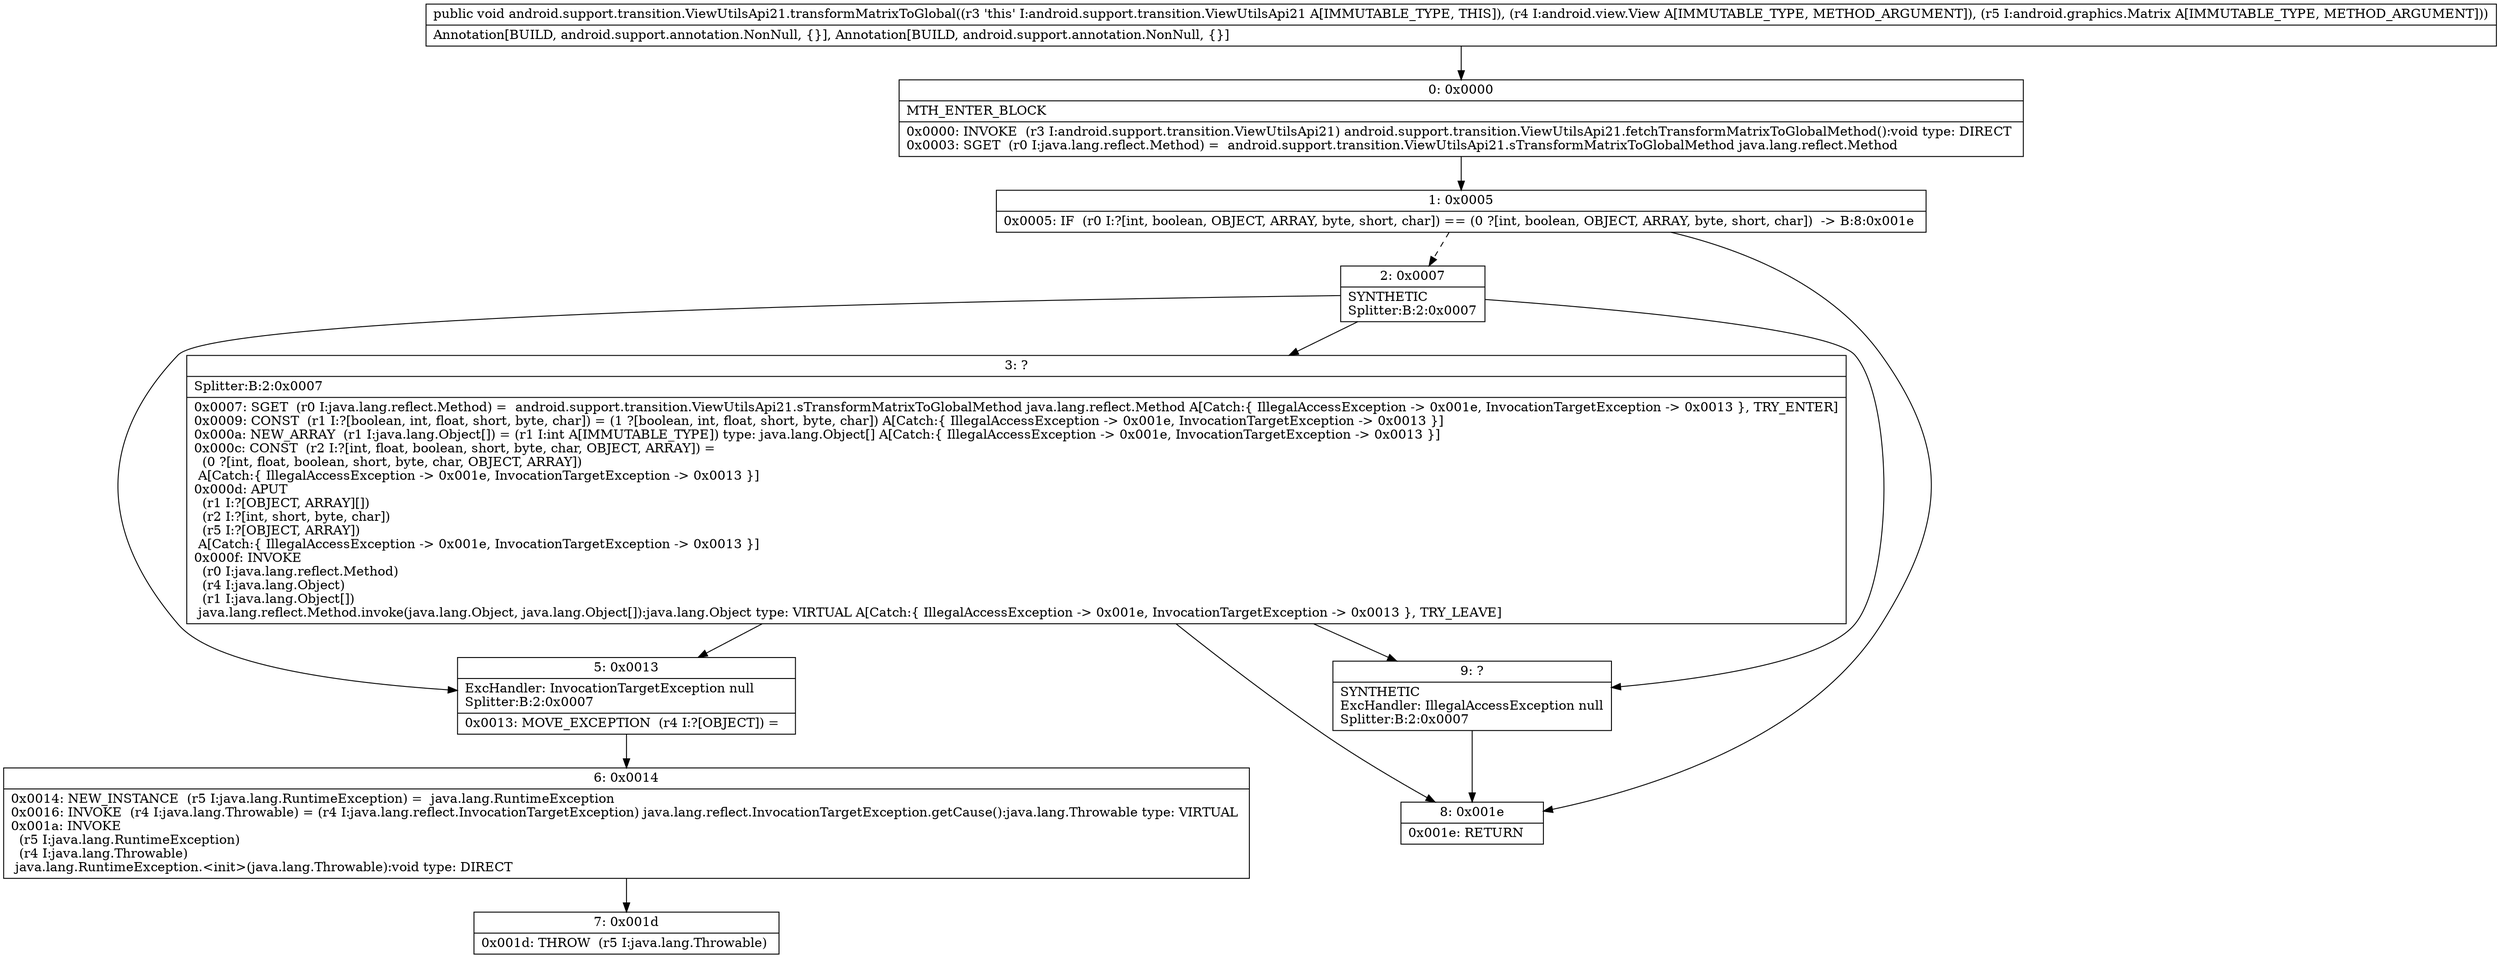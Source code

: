 digraph "CFG forandroid.support.transition.ViewUtilsApi21.transformMatrixToGlobal(Landroid\/view\/View;Landroid\/graphics\/Matrix;)V" {
Node_0 [shape=record,label="{0\:\ 0x0000|MTH_ENTER_BLOCK\l|0x0000: INVOKE  (r3 I:android.support.transition.ViewUtilsApi21) android.support.transition.ViewUtilsApi21.fetchTransformMatrixToGlobalMethod():void type: DIRECT \l0x0003: SGET  (r0 I:java.lang.reflect.Method) =  android.support.transition.ViewUtilsApi21.sTransformMatrixToGlobalMethod java.lang.reflect.Method \l}"];
Node_1 [shape=record,label="{1\:\ 0x0005|0x0005: IF  (r0 I:?[int, boolean, OBJECT, ARRAY, byte, short, char]) == (0 ?[int, boolean, OBJECT, ARRAY, byte, short, char])  \-\> B:8:0x001e \l}"];
Node_2 [shape=record,label="{2\:\ 0x0007|SYNTHETIC\lSplitter:B:2:0x0007\l}"];
Node_3 [shape=record,label="{3\:\ ?|Splitter:B:2:0x0007\l|0x0007: SGET  (r0 I:java.lang.reflect.Method) =  android.support.transition.ViewUtilsApi21.sTransformMatrixToGlobalMethod java.lang.reflect.Method A[Catch:\{ IllegalAccessException \-\> 0x001e, InvocationTargetException \-\> 0x0013 \}, TRY_ENTER]\l0x0009: CONST  (r1 I:?[boolean, int, float, short, byte, char]) = (1 ?[boolean, int, float, short, byte, char]) A[Catch:\{ IllegalAccessException \-\> 0x001e, InvocationTargetException \-\> 0x0013 \}]\l0x000a: NEW_ARRAY  (r1 I:java.lang.Object[]) = (r1 I:int A[IMMUTABLE_TYPE]) type: java.lang.Object[] A[Catch:\{ IllegalAccessException \-\> 0x001e, InvocationTargetException \-\> 0x0013 \}]\l0x000c: CONST  (r2 I:?[int, float, boolean, short, byte, char, OBJECT, ARRAY]) = \l  (0 ?[int, float, boolean, short, byte, char, OBJECT, ARRAY])\l A[Catch:\{ IllegalAccessException \-\> 0x001e, InvocationTargetException \-\> 0x0013 \}]\l0x000d: APUT  \l  (r1 I:?[OBJECT, ARRAY][])\l  (r2 I:?[int, short, byte, char])\l  (r5 I:?[OBJECT, ARRAY])\l A[Catch:\{ IllegalAccessException \-\> 0x001e, InvocationTargetException \-\> 0x0013 \}]\l0x000f: INVOKE  \l  (r0 I:java.lang.reflect.Method)\l  (r4 I:java.lang.Object)\l  (r1 I:java.lang.Object[])\l java.lang.reflect.Method.invoke(java.lang.Object, java.lang.Object[]):java.lang.Object type: VIRTUAL A[Catch:\{ IllegalAccessException \-\> 0x001e, InvocationTargetException \-\> 0x0013 \}, TRY_LEAVE]\l}"];
Node_5 [shape=record,label="{5\:\ 0x0013|ExcHandler: InvocationTargetException null\lSplitter:B:2:0x0007\l|0x0013: MOVE_EXCEPTION  (r4 I:?[OBJECT]) =  \l}"];
Node_6 [shape=record,label="{6\:\ 0x0014|0x0014: NEW_INSTANCE  (r5 I:java.lang.RuntimeException) =  java.lang.RuntimeException \l0x0016: INVOKE  (r4 I:java.lang.Throwable) = (r4 I:java.lang.reflect.InvocationTargetException) java.lang.reflect.InvocationTargetException.getCause():java.lang.Throwable type: VIRTUAL \l0x001a: INVOKE  \l  (r5 I:java.lang.RuntimeException)\l  (r4 I:java.lang.Throwable)\l java.lang.RuntimeException.\<init\>(java.lang.Throwable):void type: DIRECT \l}"];
Node_7 [shape=record,label="{7\:\ 0x001d|0x001d: THROW  (r5 I:java.lang.Throwable) \l}"];
Node_8 [shape=record,label="{8\:\ 0x001e|0x001e: RETURN   \l}"];
Node_9 [shape=record,label="{9\:\ ?|SYNTHETIC\lExcHandler: IllegalAccessException null\lSplitter:B:2:0x0007\l}"];
MethodNode[shape=record,label="{public void android.support.transition.ViewUtilsApi21.transformMatrixToGlobal((r3 'this' I:android.support.transition.ViewUtilsApi21 A[IMMUTABLE_TYPE, THIS]), (r4 I:android.view.View A[IMMUTABLE_TYPE, METHOD_ARGUMENT]), (r5 I:android.graphics.Matrix A[IMMUTABLE_TYPE, METHOD_ARGUMENT]))  | Annotation[BUILD, android.support.annotation.NonNull, \{\}], Annotation[BUILD, android.support.annotation.NonNull, \{\}]\l}"];
MethodNode -> Node_0;
Node_0 -> Node_1;
Node_1 -> Node_2[style=dashed];
Node_1 -> Node_8;
Node_2 -> Node_3;
Node_2 -> Node_9;
Node_2 -> Node_5;
Node_3 -> Node_9;
Node_3 -> Node_5;
Node_3 -> Node_8;
Node_5 -> Node_6;
Node_6 -> Node_7;
Node_9 -> Node_8;
}

